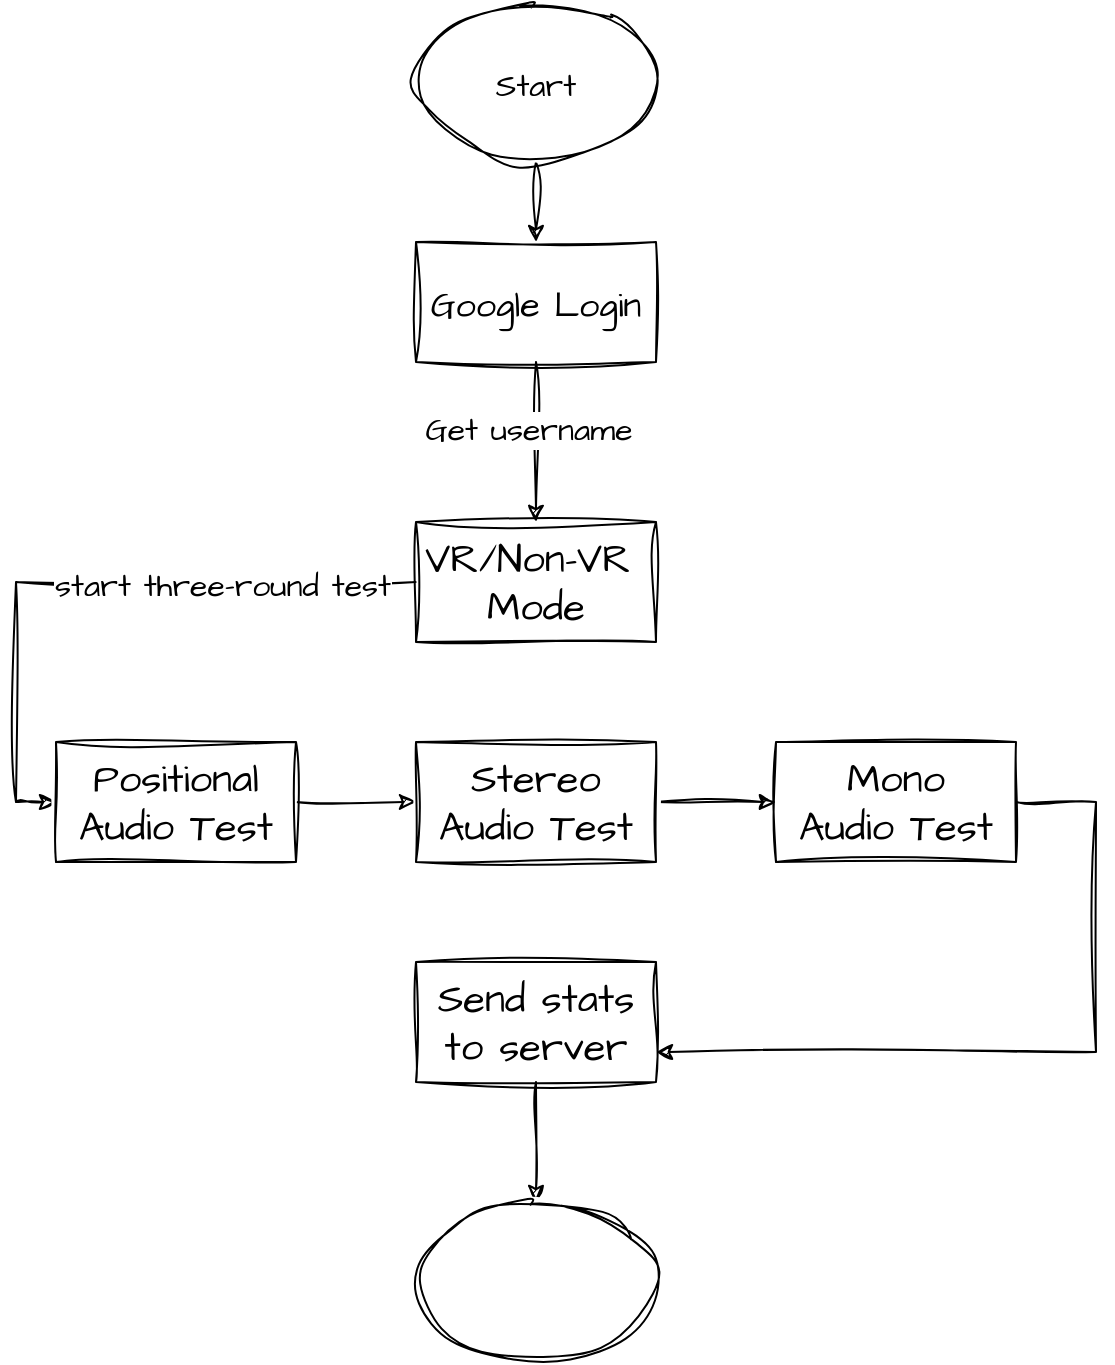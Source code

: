 <mxfile version="21.6.3" type="device">
  <diagram name="第 1 页" id="AlOAOI2r1AMfX5HPR1p2">
    <mxGraphModel dx="1434" dy="686" grid="1" gridSize="10" guides="1" tooltips="1" connect="1" arrows="1" fold="1" page="1" pageScale="1" pageWidth="827" pageHeight="1169" math="0" shadow="0">
      <root>
        <mxCell id="0" />
        <mxCell id="1" parent="0" />
        <mxCell id="Ehe2KA-l-pRDmI1bp52a-7" style="edgeStyle=orthogonalEdgeStyle;rounded=0;sketch=1;hachureGap=4;jiggle=2;curveFitting=1;orthogonalLoop=1;jettySize=auto;html=1;entryX=0.5;entryY=0;entryDx=0;entryDy=0;fontFamily=Architects Daughter;fontSource=https%3A%2F%2Ffonts.googleapis.com%2Fcss%3Ffamily%3DArchitects%2BDaughter;fontSize=16;" edge="1" parent="1" source="Ehe2KA-l-pRDmI1bp52a-3" target="Ehe2KA-l-pRDmI1bp52a-4">
          <mxGeometry relative="1" as="geometry" />
        </mxCell>
        <mxCell id="Ehe2KA-l-pRDmI1bp52a-3" value="&lt;font style=&quot;font-size: 16px;&quot;&gt;&lt;font style=&quot;font-size: 16px;&quot;&gt;Star&lt;/font&gt;t&lt;/font&gt;" style="ellipse;whiteSpace=wrap;html=1;sketch=1;hachureGap=4;jiggle=2;curveFitting=1;fontFamily=Architects Daughter;fontSource=https%3A%2F%2Ffonts.googleapis.com%2Fcss%3Ffamily%3DArchitects%2BDaughter;fontSize=20;" vertex="1" parent="1">
          <mxGeometry x="340" y="440" width="120" height="80" as="geometry" />
        </mxCell>
        <mxCell id="Ehe2KA-l-pRDmI1bp52a-13" style="edgeStyle=orthogonalEdgeStyle;rounded=0;sketch=1;hachureGap=4;jiggle=2;curveFitting=1;orthogonalLoop=1;jettySize=auto;html=1;entryX=0.5;entryY=0;entryDx=0;entryDy=0;fontFamily=Architects Daughter;fontSource=https%3A%2F%2Ffonts.googleapis.com%2Fcss%3Ffamily%3DArchitects%2BDaughter;fontSize=16;" edge="1" parent="1" source="Ehe2KA-l-pRDmI1bp52a-4" target="Ehe2KA-l-pRDmI1bp52a-9">
          <mxGeometry relative="1" as="geometry" />
        </mxCell>
        <mxCell id="Ehe2KA-l-pRDmI1bp52a-23" value="Get username" style="edgeLabel;html=1;align=center;verticalAlign=middle;resizable=0;points=[];fontSize=16;fontFamily=Architects Daughter;" vertex="1" connectable="0" parent="Ehe2KA-l-pRDmI1bp52a-13">
          <mxGeometry x="-0.15" y="-4" relative="1" as="geometry">
            <mxPoint as="offset" />
          </mxGeometry>
        </mxCell>
        <mxCell id="Ehe2KA-l-pRDmI1bp52a-4" value="&lt;font style=&quot;font-size: 18px;&quot;&gt;Google Login&lt;br&gt;&lt;/font&gt;" style="rounded=0;whiteSpace=wrap;html=1;sketch=1;hachureGap=4;jiggle=2;curveFitting=1;fontFamily=Architects Daughter;fontSource=https%3A%2F%2Ffonts.googleapis.com%2Fcss%3Ffamily%3DArchitects%2BDaughter;fontSize=20;" vertex="1" parent="1">
          <mxGeometry x="340" y="560" width="120" height="60" as="geometry" />
        </mxCell>
        <mxCell id="Ehe2KA-l-pRDmI1bp52a-14" style="edgeStyle=orthogonalEdgeStyle;rounded=0;sketch=1;hachureGap=4;jiggle=2;curveFitting=1;orthogonalLoop=1;jettySize=auto;html=1;entryX=0;entryY=0.5;entryDx=0;entryDy=0;fontFamily=Architects Daughter;fontSource=https%3A%2F%2Ffonts.googleapis.com%2Fcss%3Ffamily%3DArchitects%2BDaughter;fontSize=16;" edge="1" parent="1" source="Ehe2KA-l-pRDmI1bp52a-9" target="Ehe2KA-l-pRDmI1bp52a-10">
          <mxGeometry relative="1" as="geometry" />
        </mxCell>
        <mxCell id="Ehe2KA-l-pRDmI1bp52a-22" value="&lt;font style=&quot;font-size: 16px;&quot;&gt;start three-round test&lt;/font&gt;" style="edgeLabel;html=1;align=center;verticalAlign=middle;resizable=0;points=[];fontSize=20;fontFamily=Architects Daughter;" vertex="1" connectable="0" parent="Ehe2KA-l-pRDmI1bp52a-14">
          <mxGeometry x="-0.423" y="-1" relative="1" as="geometry">
            <mxPoint x="-2" y="1" as="offset" />
          </mxGeometry>
        </mxCell>
        <mxCell id="Ehe2KA-l-pRDmI1bp52a-9" value="VR/Non-VR&amp;nbsp;&lt;br&gt;Mode" style="rounded=0;whiteSpace=wrap;html=1;sketch=1;hachureGap=4;jiggle=2;curveFitting=1;fontFamily=Architects Daughter;fontSource=https%3A%2F%2Ffonts.googleapis.com%2Fcss%3Ffamily%3DArchitects%2BDaughter;fontSize=20;" vertex="1" parent="1">
          <mxGeometry x="340" y="700" width="120" height="60" as="geometry" />
        </mxCell>
        <mxCell id="Ehe2KA-l-pRDmI1bp52a-15" style="edgeStyle=orthogonalEdgeStyle;rounded=0;sketch=1;hachureGap=4;jiggle=2;curveFitting=1;orthogonalLoop=1;jettySize=auto;html=1;entryX=0;entryY=0.5;entryDx=0;entryDy=0;fontFamily=Architects Daughter;fontSource=https%3A%2F%2Ffonts.googleapis.com%2Fcss%3Ffamily%3DArchitects%2BDaughter;fontSize=16;" edge="1" parent="1" source="Ehe2KA-l-pRDmI1bp52a-10" target="Ehe2KA-l-pRDmI1bp52a-11">
          <mxGeometry relative="1" as="geometry" />
        </mxCell>
        <mxCell id="Ehe2KA-l-pRDmI1bp52a-10" value="Positional&lt;br&gt;Audio Test" style="rounded=0;whiteSpace=wrap;html=1;sketch=1;hachureGap=4;jiggle=2;curveFitting=1;fontFamily=Architects Daughter;fontSource=https%3A%2F%2Ffonts.googleapis.com%2Fcss%3Ffamily%3DArchitects%2BDaughter;fontSize=20;" vertex="1" parent="1">
          <mxGeometry x="160" y="810" width="120" height="60" as="geometry" />
        </mxCell>
        <mxCell id="Ehe2KA-l-pRDmI1bp52a-16" value="" style="edgeStyle=orthogonalEdgeStyle;rounded=0;sketch=1;hachureGap=4;jiggle=2;curveFitting=1;orthogonalLoop=1;jettySize=auto;html=1;fontFamily=Architects Daughter;fontSource=https%3A%2F%2Ffonts.googleapis.com%2Fcss%3Ffamily%3DArchitects%2BDaughter;fontSize=16;" edge="1" parent="1" source="Ehe2KA-l-pRDmI1bp52a-11" target="Ehe2KA-l-pRDmI1bp52a-12">
          <mxGeometry relative="1" as="geometry" />
        </mxCell>
        <mxCell id="Ehe2KA-l-pRDmI1bp52a-11" value="Stereo &lt;br&gt;Audio Test" style="rounded=0;whiteSpace=wrap;html=1;sketch=1;hachureGap=4;jiggle=2;curveFitting=1;fontFamily=Architects Daughter;fontSource=https%3A%2F%2Ffonts.googleapis.com%2Fcss%3Ffamily%3DArchitects%2BDaughter;fontSize=20;" vertex="1" parent="1">
          <mxGeometry x="340" y="810" width="120" height="60" as="geometry" />
        </mxCell>
        <mxCell id="Ehe2KA-l-pRDmI1bp52a-24" style="edgeStyle=orthogonalEdgeStyle;rounded=0;sketch=1;hachureGap=4;jiggle=2;curveFitting=1;orthogonalLoop=1;jettySize=auto;html=1;entryX=1;entryY=0.75;entryDx=0;entryDy=0;fontFamily=Architects Daughter;fontSource=https%3A%2F%2Ffonts.googleapis.com%2Fcss%3Ffamily%3DArchitects%2BDaughter;fontSize=16;" edge="1" parent="1" source="Ehe2KA-l-pRDmI1bp52a-12" target="Ehe2KA-l-pRDmI1bp52a-17">
          <mxGeometry relative="1" as="geometry">
            <Array as="points">
              <mxPoint x="680" y="840" />
              <mxPoint x="680" y="965" />
            </Array>
          </mxGeometry>
        </mxCell>
        <mxCell id="Ehe2KA-l-pRDmI1bp52a-12" value="Mono&lt;br&gt;Audio Test" style="rounded=0;whiteSpace=wrap;html=1;sketch=1;hachureGap=4;jiggle=2;curveFitting=1;fontFamily=Architects Daughter;fontSource=https%3A%2F%2Ffonts.googleapis.com%2Fcss%3Ffamily%3DArchitects%2BDaughter;fontSize=20;" vertex="1" parent="1">
          <mxGeometry x="520" y="810" width="120" height="60" as="geometry" />
        </mxCell>
        <mxCell id="Ehe2KA-l-pRDmI1bp52a-26" style="edgeStyle=orthogonalEdgeStyle;rounded=0;sketch=1;hachureGap=4;jiggle=2;curveFitting=1;orthogonalLoop=1;jettySize=auto;html=1;entryX=0.5;entryY=0;entryDx=0;entryDy=0;fontFamily=Architects Daughter;fontSource=https%3A%2F%2Ffonts.googleapis.com%2Fcss%3Ffamily%3DArchitects%2BDaughter;fontSize=16;" edge="1" parent="1" source="Ehe2KA-l-pRDmI1bp52a-17" target="Ehe2KA-l-pRDmI1bp52a-25">
          <mxGeometry relative="1" as="geometry" />
        </mxCell>
        <mxCell id="Ehe2KA-l-pRDmI1bp52a-17" value="Send stats to server" style="rounded=0;whiteSpace=wrap;html=1;sketch=1;hachureGap=4;jiggle=2;curveFitting=1;fontFamily=Architects Daughter;fontSource=https%3A%2F%2Ffonts.googleapis.com%2Fcss%3Ffamily%3DArchitects%2BDaughter;fontSize=20;" vertex="1" parent="1">
          <mxGeometry x="340" y="920" width="120" height="60" as="geometry" />
        </mxCell>
        <mxCell id="Ehe2KA-l-pRDmI1bp52a-25" value="" style="ellipse;whiteSpace=wrap;html=1;sketch=1;hachureGap=4;jiggle=2;curveFitting=1;fontFamily=Architects Daughter;fontSource=https%3A%2F%2Ffonts.googleapis.com%2Fcss%3Ffamily%3DArchitects%2BDaughter;fontSize=20;" vertex="1" parent="1">
          <mxGeometry x="340" y="1040" width="120" height="80" as="geometry" />
        </mxCell>
      </root>
    </mxGraphModel>
  </diagram>
</mxfile>
